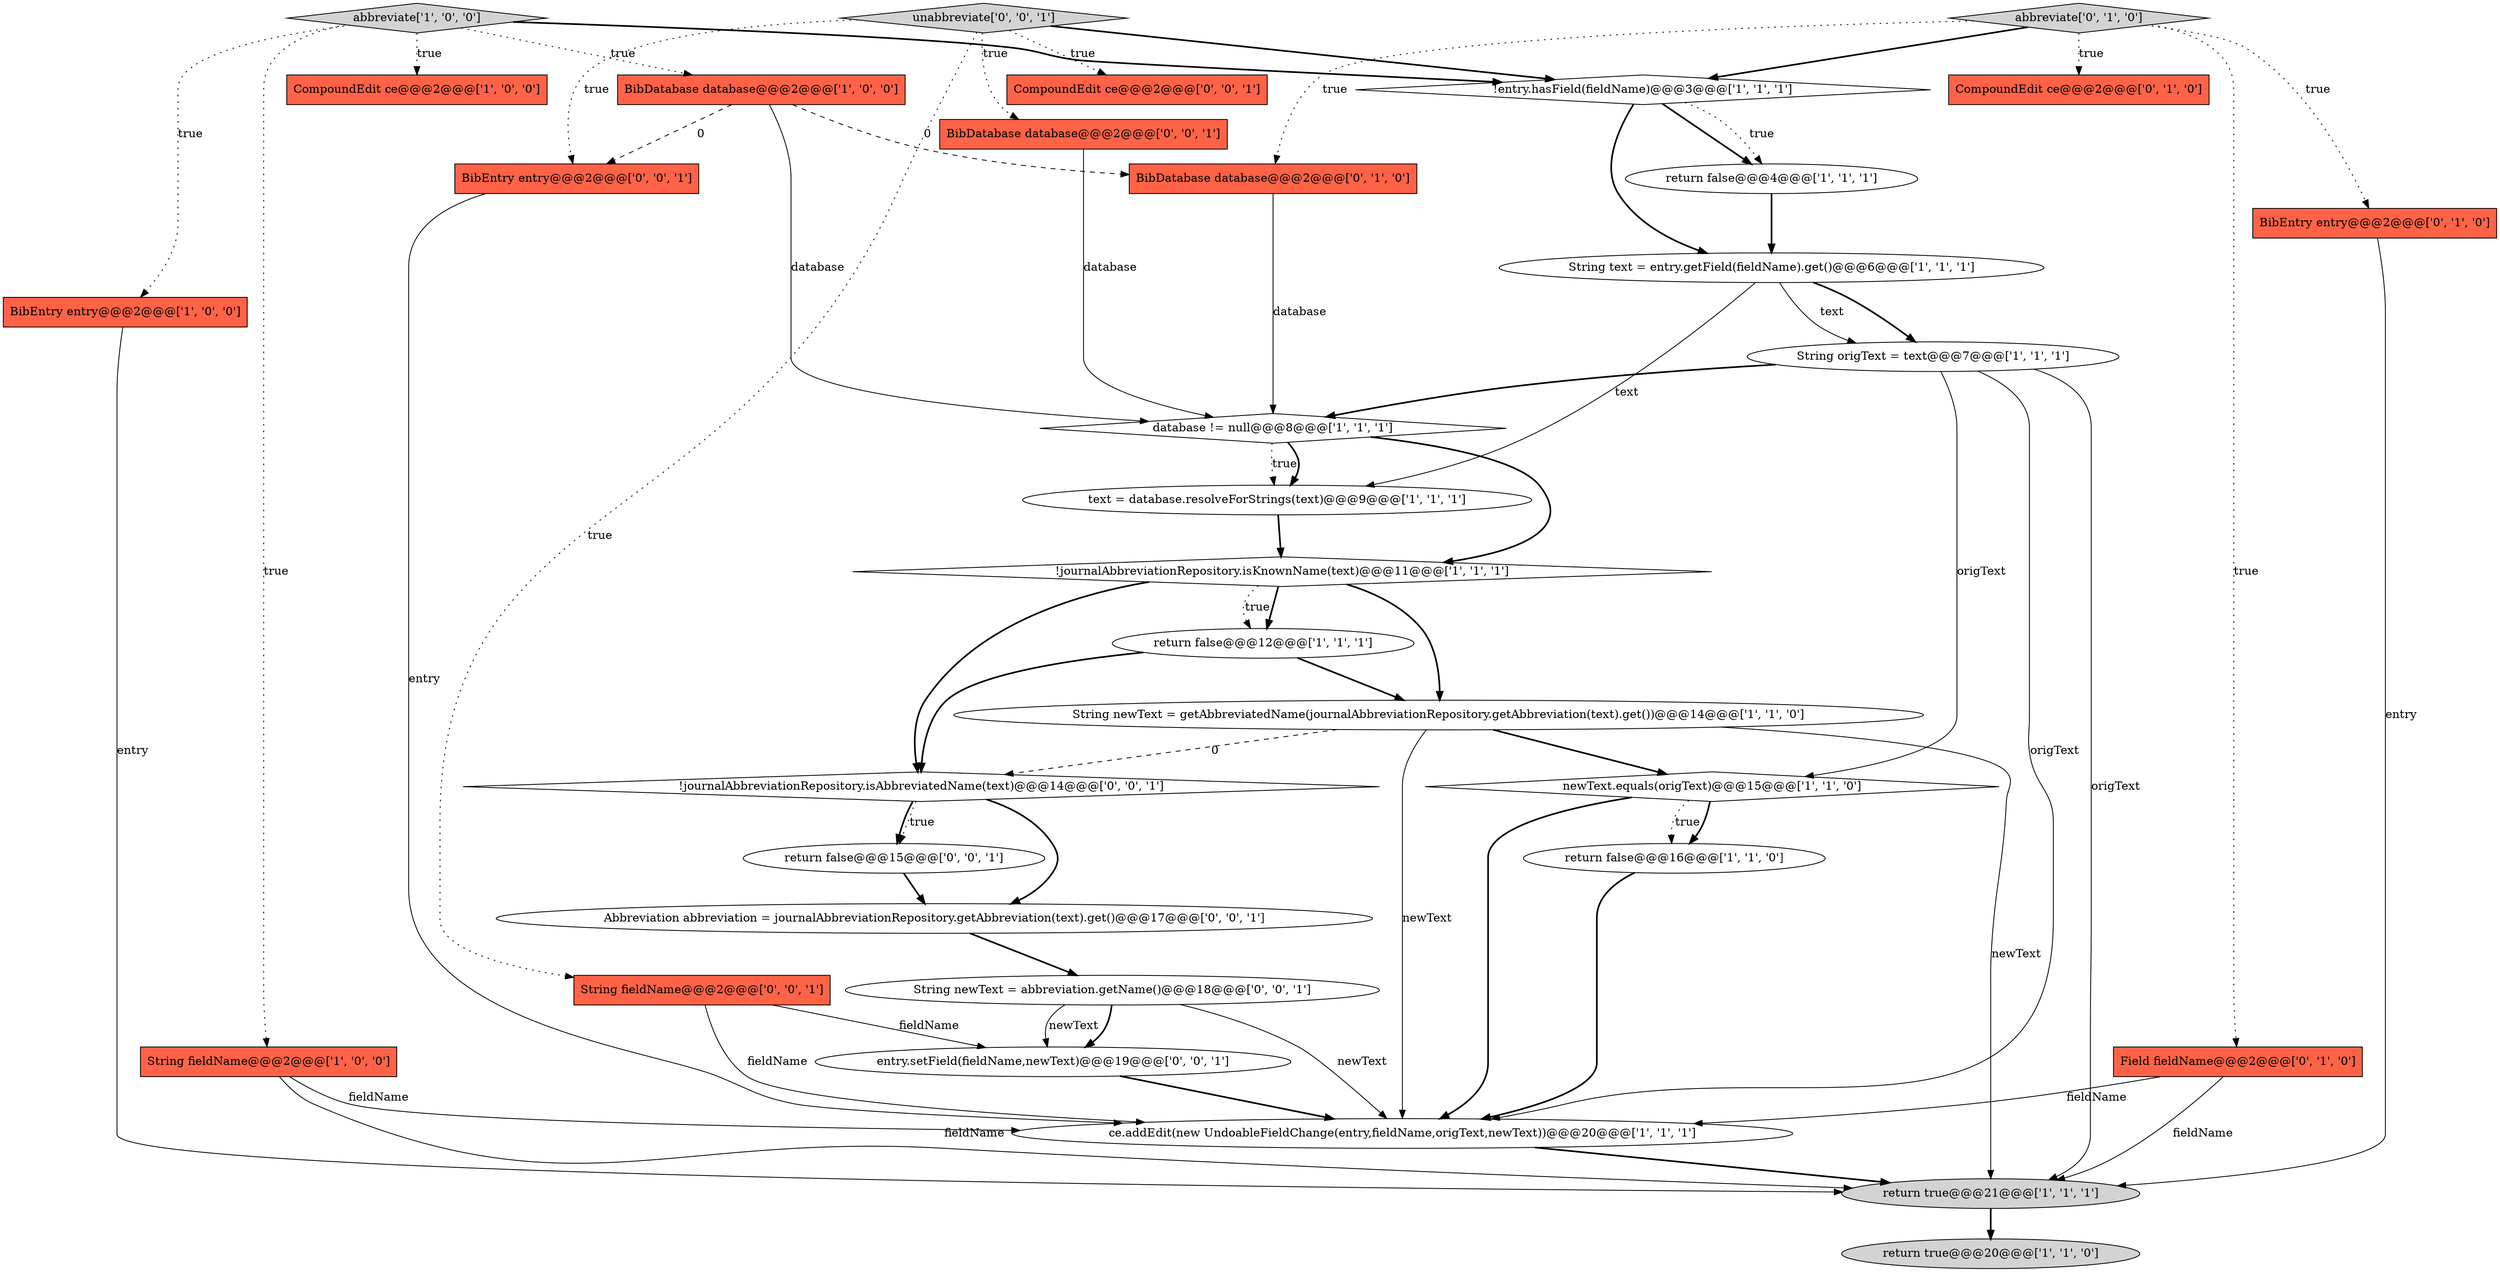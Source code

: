 digraph {
16 [style = filled, label = "newText.equals(origText)@@@15@@@['1', '1', '0']", fillcolor = white, shape = diamond image = "AAA0AAABBB1BBB"];
33 [style = filled, label = "return false@@@15@@@['0', '0', '1']", fillcolor = white, shape = ellipse image = "AAA0AAABBB3BBB"];
28 [style = filled, label = "BibDatabase database@@@2@@@['0', '0', '1']", fillcolor = tomato, shape = box image = "AAA0AAABBB3BBB"];
18 [style = filled, label = "!entry.hasField(fieldName)@@@3@@@['1', '1', '1']", fillcolor = white, shape = diamond image = "AAA0AAABBB1BBB"];
11 [style = filled, label = "return false@@@4@@@['1', '1', '1']", fillcolor = white, shape = ellipse image = "AAA0AAABBB1BBB"];
25 [style = filled, label = "unabbreviate['0', '0', '1']", fillcolor = lightgray, shape = diamond image = "AAA0AAABBB3BBB"];
29 [style = filled, label = "CompoundEdit ce@@@2@@@['0', '0', '1']", fillcolor = tomato, shape = box image = "AAA0AAABBB3BBB"];
26 [style = filled, label = "String fieldName@@@2@@@['0', '0', '1']", fillcolor = tomato, shape = box image = "AAA0AAABBB3BBB"];
2 [style = filled, label = "String fieldName@@@2@@@['1', '0', '0']", fillcolor = tomato, shape = box image = "AAA0AAABBB1BBB"];
15 [style = filled, label = "return true@@@21@@@['1', '1', '1']", fillcolor = lightgray, shape = ellipse image = "AAA0AAABBB1BBB"];
6 [style = filled, label = "BibEntry entry@@@2@@@['1', '0', '0']", fillcolor = tomato, shape = box image = "AAA0AAABBB1BBB"];
31 [style = filled, label = "BibEntry entry@@@2@@@['0', '0', '1']", fillcolor = tomato, shape = box image = "AAA0AAABBB3BBB"];
14 [style = filled, label = "text = database.resolveForStrings(text)@@@9@@@['1', '1', '1']", fillcolor = white, shape = ellipse image = "AAA0AAABBB1BBB"];
10 [style = filled, label = "String origText = text@@@7@@@['1', '1', '1']", fillcolor = white, shape = ellipse image = "AAA0AAABBB1BBB"];
12 [style = filled, label = "CompoundEdit ce@@@2@@@['1', '0', '0']", fillcolor = tomato, shape = box image = "AAA0AAABBB1BBB"];
23 [style = filled, label = "abbreviate['0', '1', '0']", fillcolor = lightgray, shape = diamond image = "AAA0AAABBB2BBB"];
20 [style = filled, label = "CompoundEdit ce@@@2@@@['0', '1', '0']", fillcolor = tomato, shape = box image = "AAA0AAABBB2BBB"];
21 [style = filled, label = "Field fieldName@@@2@@@['0', '1', '0']", fillcolor = tomato, shape = box image = "AAA0AAABBB2BBB"];
3 [style = filled, label = "return true@@@20@@@['1', '1', '0']", fillcolor = lightgray, shape = ellipse image = "AAA0AAABBB1BBB"];
5 [style = filled, label = "String text = entry.getField(fieldName).get()@@@6@@@['1', '1', '1']", fillcolor = white, shape = ellipse image = "AAA0AAABBB1BBB"];
0 [style = filled, label = "!journalAbbreviationRepository.isKnownName(text)@@@11@@@['1', '1', '1']", fillcolor = white, shape = diamond image = "AAA0AAABBB1BBB"];
7 [style = filled, label = "String newText = getAbbreviatedName(journalAbbreviationRepository.getAbbreviation(text).get())@@@14@@@['1', '1', '0']", fillcolor = white, shape = ellipse image = "AAA0AAABBB1BBB"];
22 [style = filled, label = "BibDatabase database@@@2@@@['0', '1', '0']", fillcolor = tomato, shape = box image = "AAA1AAABBB2BBB"];
24 [style = filled, label = "Abbreviation abbreviation = journalAbbreviationRepository.getAbbreviation(text).get()@@@17@@@['0', '0', '1']", fillcolor = white, shape = ellipse image = "AAA0AAABBB3BBB"];
30 [style = filled, label = "String newText = abbreviation.getName()@@@18@@@['0', '0', '1']", fillcolor = white, shape = ellipse image = "AAA0AAABBB3BBB"];
27 [style = filled, label = "!journalAbbreviationRepository.isAbbreviatedName(text)@@@14@@@['0', '0', '1']", fillcolor = white, shape = diamond image = "AAA0AAABBB3BBB"];
32 [style = filled, label = "entry.setField(fieldName,newText)@@@19@@@['0', '0', '1']", fillcolor = white, shape = ellipse image = "AAA0AAABBB3BBB"];
19 [style = filled, label = "BibEntry entry@@@2@@@['0', '1', '0']", fillcolor = tomato, shape = box image = "AAA0AAABBB2BBB"];
8 [style = filled, label = "return false@@@12@@@['1', '1', '1']", fillcolor = white, shape = ellipse image = "AAA0AAABBB1BBB"];
9 [style = filled, label = "database != null@@@8@@@['1', '1', '1']", fillcolor = white, shape = diamond image = "AAA0AAABBB1BBB"];
13 [style = filled, label = "BibDatabase database@@@2@@@['1', '0', '0']", fillcolor = tomato, shape = box image = "AAA1AAABBB1BBB"];
17 [style = filled, label = "ce.addEdit(new UndoableFieldChange(entry,fieldName,origText,newText))@@@20@@@['1', '1', '1']", fillcolor = white, shape = ellipse image = "AAA0AAABBB1BBB"];
4 [style = filled, label = "abbreviate['1', '0', '0']", fillcolor = lightgray, shape = diamond image = "AAA0AAABBB1BBB"];
1 [style = filled, label = "return false@@@16@@@['1', '1', '0']", fillcolor = white, shape = ellipse image = "AAA0AAABBB1BBB"];
4->6 [style = dotted, label="true"];
5->10 [style = bold, label=""];
6->15 [style = solid, label="entry"];
30->17 [style = solid, label="newText"];
2->15 [style = solid, label="fieldName"];
13->9 [style = solid, label="database"];
7->17 [style = solid, label="newText"];
10->15 [style = solid, label="origText"];
9->0 [style = bold, label=""];
23->22 [style = dotted, label="true"];
25->31 [style = dotted, label="true"];
0->27 [style = bold, label=""];
27->33 [style = dotted, label="true"];
18->11 [style = bold, label=""];
23->21 [style = dotted, label="true"];
25->18 [style = bold, label=""];
30->32 [style = bold, label=""];
4->18 [style = bold, label=""];
28->9 [style = solid, label="database"];
25->28 [style = dotted, label="true"];
16->17 [style = bold, label=""];
23->19 [style = dotted, label="true"];
25->29 [style = dotted, label="true"];
15->3 [style = bold, label=""];
9->14 [style = dotted, label="true"];
8->7 [style = bold, label=""];
5->14 [style = solid, label="text"];
1->17 [style = bold, label=""];
0->7 [style = bold, label=""];
24->30 [style = bold, label=""];
10->16 [style = solid, label="origText"];
0->8 [style = dotted, label="true"];
7->27 [style = dashed, label="0"];
4->13 [style = dotted, label="true"];
30->32 [style = solid, label="newText"];
18->11 [style = dotted, label="true"];
23->20 [style = dotted, label="true"];
11->5 [style = bold, label=""];
14->0 [style = bold, label=""];
2->17 [style = solid, label="fieldName"];
16->1 [style = dotted, label="true"];
16->1 [style = bold, label=""];
10->17 [style = solid, label="origText"];
13->31 [style = dashed, label="0"];
26->32 [style = solid, label="fieldName"];
33->24 [style = bold, label=""];
18->5 [style = bold, label=""];
19->15 [style = solid, label="entry"];
7->16 [style = bold, label=""];
0->8 [style = bold, label=""];
17->15 [style = bold, label=""];
9->14 [style = bold, label=""];
21->17 [style = solid, label="fieldName"];
21->15 [style = solid, label="fieldName"];
26->17 [style = solid, label="fieldName"];
10->9 [style = bold, label=""];
27->24 [style = bold, label=""];
27->33 [style = bold, label=""];
7->15 [style = solid, label="newText"];
4->12 [style = dotted, label="true"];
8->27 [style = bold, label=""];
13->22 [style = dashed, label="0"];
32->17 [style = bold, label=""];
25->26 [style = dotted, label="true"];
4->2 [style = dotted, label="true"];
5->10 [style = solid, label="text"];
31->17 [style = solid, label="entry"];
22->9 [style = solid, label="database"];
23->18 [style = bold, label=""];
}
